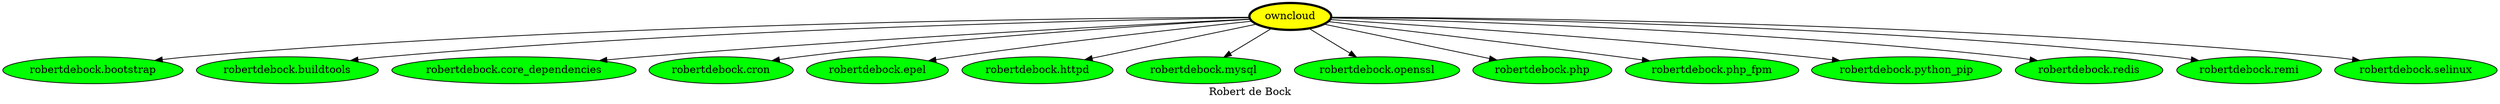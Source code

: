 digraph PhiloDilemma {
  label = "Robert de Bock" ;
  overlap=false
  {
    "owncloud" [fillcolor=yellow style=filled penwidth=3]
    "robertdebock.bootstrap" [fillcolor=green style=filled]
    "robertdebock.buildtools" [fillcolor=green style=filled]
    "robertdebock.core_dependencies" [fillcolor=green style=filled]
    "robertdebock.cron" [fillcolor=green style=filled]
    "robertdebock.epel" [fillcolor=green style=filled]
    "robertdebock.httpd" [fillcolor=green style=filled]
    "robertdebock.mysql" [fillcolor=green style=filled]
    "robertdebock.openssl" [fillcolor=green style=filled]
    "robertdebock.php" [fillcolor=green style=filled]
    "robertdebock.php_fpm" [fillcolor=green style=filled]
    "robertdebock.python_pip" [fillcolor=green style=filled]
    "robertdebock.redis" [fillcolor=green style=filled]
    "robertdebock.remi" [fillcolor=green style=filled]
    "robertdebock.selinux" [fillcolor=green style=filled]
  }
  "owncloud" -> "robertdebock.bootstrap"
  "owncloud" -> "robertdebock.buildtools"
  "owncloud" -> "robertdebock.core_dependencies"
  "owncloud" -> "robertdebock.cron"
  "owncloud" -> "robertdebock.epel"
  "owncloud" -> "robertdebock.httpd"
  "owncloud" -> "robertdebock.mysql"
  "owncloud" -> "robertdebock.openssl"
  "owncloud" -> "robertdebock.php"
  "owncloud" -> "robertdebock.php_fpm"
  "owncloud" -> "robertdebock.python_pip"
  "owncloud" -> "robertdebock.redis"
  "owncloud" -> "robertdebock.remi"
  "owncloud" -> "robertdebock.selinux"
}
